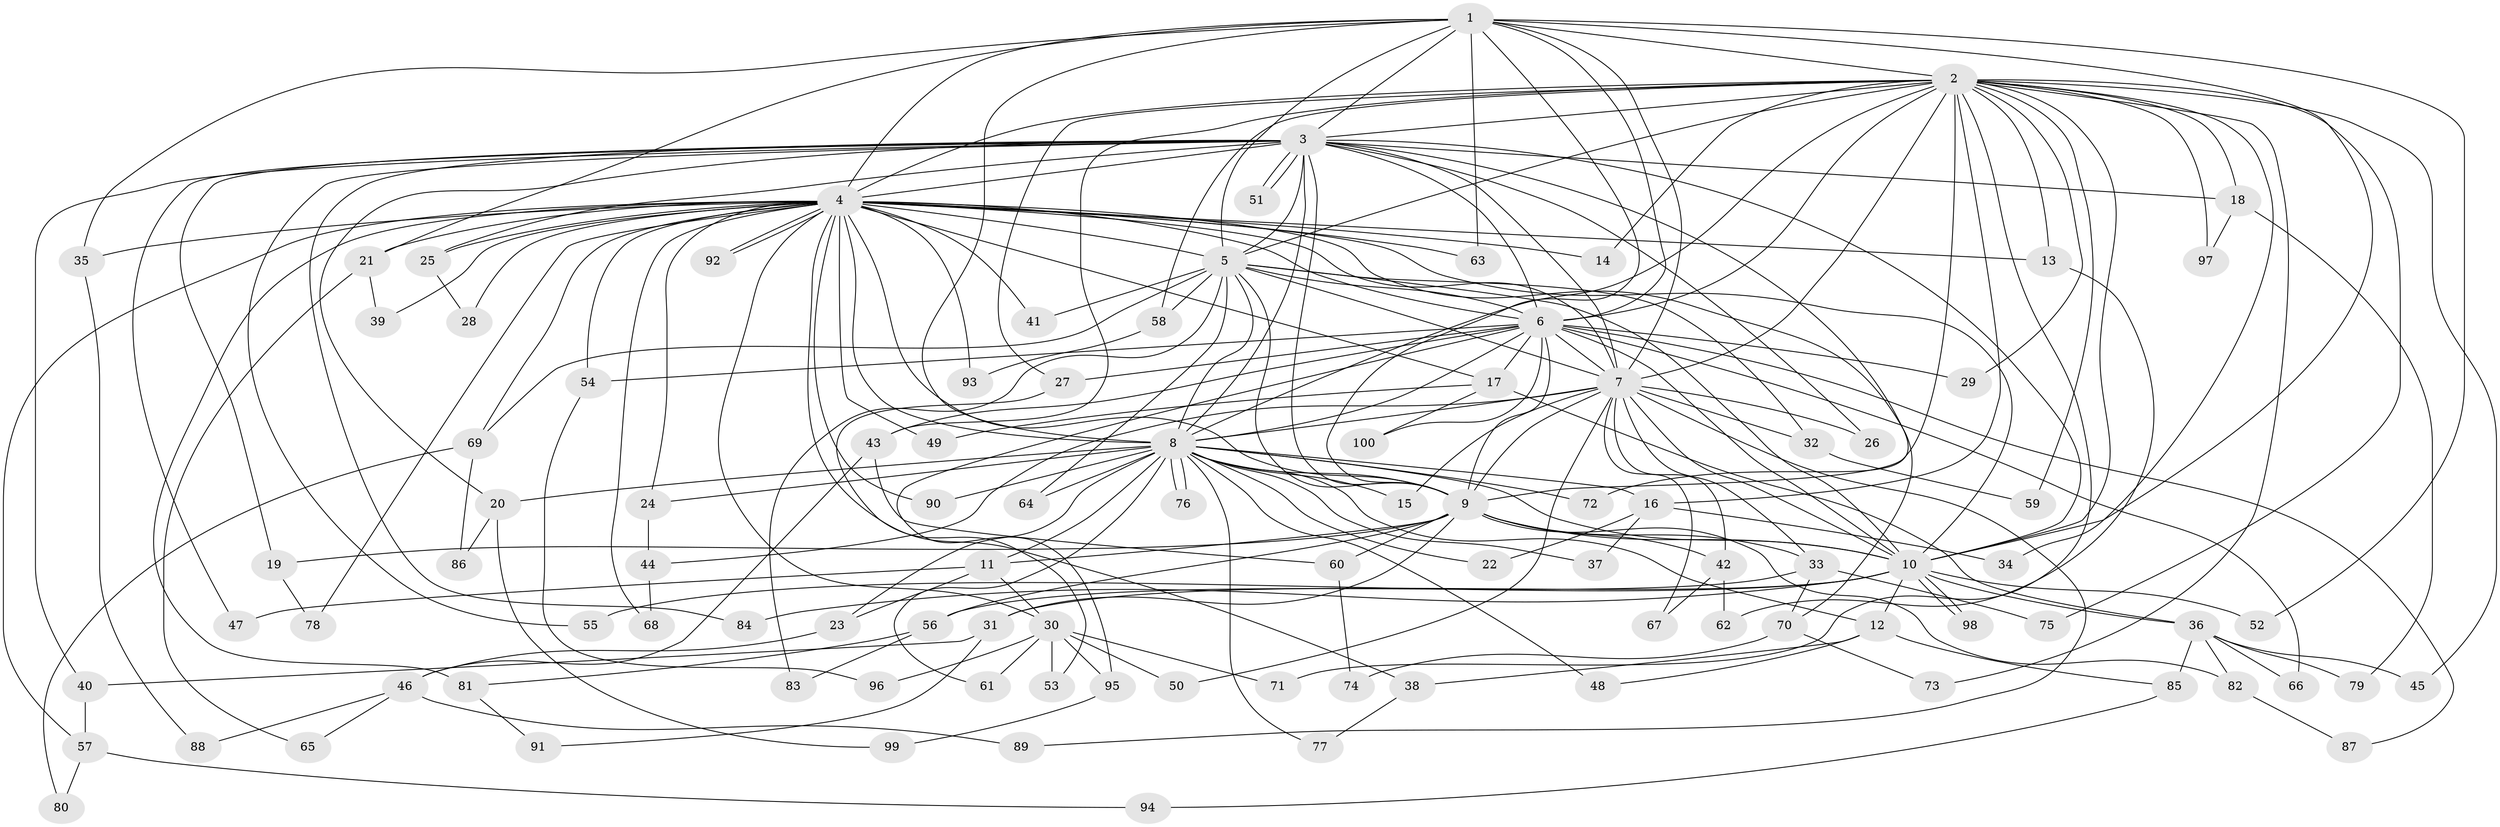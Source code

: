 // coarse degree distribution, {18: 0.04, 13: 0.04, 17: 0.02, 2: 0.16, 15: 0.02, 3: 0.32, 5: 0.08, 24: 0.02, 4: 0.14, 1: 0.08, 10: 0.02, 19: 0.02, 7: 0.02, 8: 0.02}
// Generated by graph-tools (version 1.1) at 2025/36/03/04/25 23:36:36]
// undirected, 100 vertices, 225 edges
graph export_dot {
  node [color=gray90,style=filled];
  1;
  2;
  3;
  4;
  5;
  6;
  7;
  8;
  9;
  10;
  11;
  12;
  13;
  14;
  15;
  16;
  17;
  18;
  19;
  20;
  21;
  22;
  23;
  24;
  25;
  26;
  27;
  28;
  29;
  30;
  31;
  32;
  33;
  34;
  35;
  36;
  37;
  38;
  39;
  40;
  41;
  42;
  43;
  44;
  45;
  46;
  47;
  48;
  49;
  50;
  51;
  52;
  53;
  54;
  55;
  56;
  57;
  58;
  59;
  60;
  61;
  62;
  63;
  64;
  65;
  66;
  67;
  68;
  69;
  70;
  71;
  72;
  73;
  74;
  75;
  76;
  77;
  78;
  79;
  80;
  81;
  82;
  83;
  84;
  85;
  86;
  87;
  88;
  89;
  90;
  91;
  92;
  93;
  94;
  95;
  96;
  97;
  98;
  99;
  100;
  1 -- 2;
  1 -- 3;
  1 -- 4;
  1 -- 5;
  1 -- 6;
  1 -- 7;
  1 -- 8;
  1 -- 9;
  1 -- 10;
  1 -- 21;
  1 -- 35;
  1 -- 52;
  1 -- 63;
  2 -- 3;
  2 -- 4;
  2 -- 5;
  2 -- 6;
  2 -- 7;
  2 -- 8;
  2 -- 9;
  2 -- 10;
  2 -- 13;
  2 -- 14;
  2 -- 16;
  2 -- 18;
  2 -- 27;
  2 -- 29;
  2 -- 34;
  2 -- 43;
  2 -- 45;
  2 -- 58;
  2 -- 59;
  2 -- 71;
  2 -- 73;
  2 -- 75;
  2 -- 97;
  3 -- 4;
  3 -- 5;
  3 -- 6;
  3 -- 7;
  3 -- 8;
  3 -- 9;
  3 -- 10;
  3 -- 18;
  3 -- 19;
  3 -- 20;
  3 -- 25;
  3 -- 26;
  3 -- 40;
  3 -- 47;
  3 -- 51;
  3 -- 51;
  3 -- 55;
  3 -- 72;
  3 -- 84;
  4 -- 5;
  4 -- 6;
  4 -- 7;
  4 -- 8;
  4 -- 9;
  4 -- 10;
  4 -- 13;
  4 -- 14;
  4 -- 17;
  4 -- 21;
  4 -- 24;
  4 -- 25;
  4 -- 28;
  4 -- 30;
  4 -- 35;
  4 -- 38;
  4 -- 39;
  4 -- 41;
  4 -- 49;
  4 -- 54;
  4 -- 57;
  4 -- 63;
  4 -- 68;
  4 -- 69;
  4 -- 70;
  4 -- 78;
  4 -- 81;
  4 -- 90;
  4 -- 92;
  4 -- 92;
  4 -- 93;
  5 -- 6;
  5 -- 7;
  5 -- 8;
  5 -- 9;
  5 -- 10;
  5 -- 32;
  5 -- 41;
  5 -- 58;
  5 -- 64;
  5 -- 69;
  5 -- 83;
  6 -- 7;
  6 -- 8;
  6 -- 9;
  6 -- 10;
  6 -- 17;
  6 -- 27;
  6 -- 29;
  6 -- 43;
  6 -- 54;
  6 -- 66;
  6 -- 87;
  6 -- 95;
  6 -- 100;
  7 -- 8;
  7 -- 9;
  7 -- 10;
  7 -- 15;
  7 -- 26;
  7 -- 32;
  7 -- 33;
  7 -- 42;
  7 -- 44;
  7 -- 50;
  7 -- 67;
  7 -- 89;
  8 -- 9;
  8 -- 10;
  8 -- 11;
  8 -- 12;
  8 -- 15;
  8 -- 16;
  8 -- 20;
  8 -- 22;
  8 -- 23;
  8 -- 24;
  8 -- 37;
  8 -- 48;
  8 -- 61;
  8 -- 64;
  8 -- 72;
  8 -- 76;
  8 -- 76;
  8 -- 77;
  8 -- 90;
  9 -- 10;
  9 -- 11;
  9 -- 19;
  9 -- 31;
  9 -- 33;
  9 -- 42;
  9 -- 56;
  9 -- 60;
  9 -- 82;
  10 -- 12;
  10 -- 31;
  10 -- 36;
  10 -- 52;
  10 -- 55;
  10 -- 84;
  10 -- 98;
  10 -- 98;
  11 -- 23;
  11 -- 30;
  11 -- 47;
  12 -- 38;
  12 -- 48;
  12 -- 85;
  13 -- 62;
  16 -- 22;
  16 -- 34;
  16 -- 37;
  17 -- 36;
  17 -- 49;
  17 -- 100;
  18 -- 79;
  18 -- 97;
  19 -- 78;
  20 -- 86;
  20 -- 99;
  21 -- 39;
  21 -- 65;
  23 -- 46;
  24 -- 44;
  25 -- 28;
  27 -- 53;
  30 -- 50;
  30 -- 53;
  30 -- 61;
  30 -- 71;
  30 -- 95;
  30 -- 96;
  31 -- 40;
  31 -- 91;
  32 -- 59;
  33 -- 56;
  33 -- 70;
  33 -- 75;
  35 -- 88;
  36 -- 45;
  36 -- 66;
  36 -- 79;
  36 -- 82;
  36 -- 85;
  38 -- 77;
  40 -- 57;
  42 -- 62;
  42 -- 67;
  43 -- 46;
  43 -- 60;
  44 -- 68;
  46 -- 65;
  46 -- 88;
  46 -- 89;
  54 -- 96;
  56 -- 81;
  56 -- 83;
  57 -- 80;
  57 -- 94;
  58 -- 93;
  60 -- 74;
  69 -- 80;
  69 -- 86;
  70 -- 73;
  70 -- 74;
  81 -- 91;
  82 -- 87;
  85 -- 94;
  95 -- 99;
}
